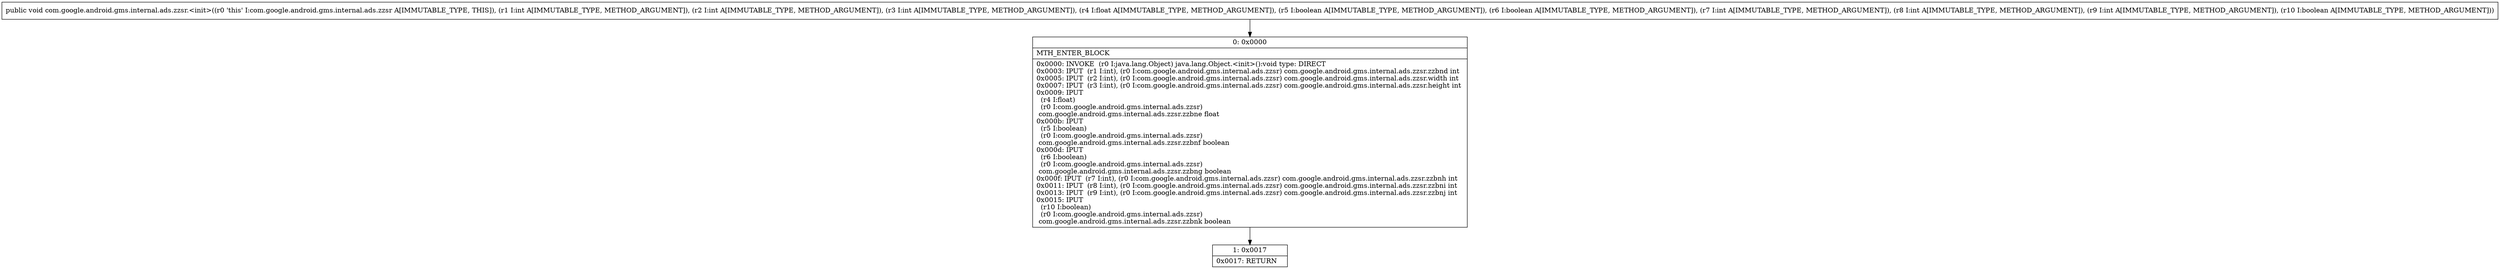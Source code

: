 digraph "CFG forcom.google.android.gms.internal.ads.zzsr.\<init\>(IIIFZZIIIZ)V" {
Node_0 [shape=record,label="{0\:\ 0x0000|MTH_ENTER_BLOCK\l|0x0000: INVOKE  (r0 I:java.lang.Object) java.lang.Object.\<init\>():void type: DIRECT \l0x0003: IPUT  (r1 I:int), (r0 I:com.google.android.gms.internal.ads.zzsr) com.google.android.gms.internal.ads.zzsr.zzbnd int \l0x0005: IPUT  (r2 I:int), (r0 I:com.google.android.gms.internal.ads.zzsr) com.google.android.gms.internal.ads.zzsr.width int \l0x0007: IPUT  (r3 I:int), (r0 I:com.google.android.gms.internal.ads.zzsr) com.google.android.gms.internal.ads.zzsr.height int \l0x0009: IPUT  \l  (r4 I:float)\l  (r0 I:com.google.android.gms.internal.ads.zzsr)\l com.google.android.gms.internal.ads.zzsr.zzbne float \l0x000b: IPUT  \l  (r5 I:boolean)\l  (r0 I:com.google.android.gms.internal.ads.zzsr)\l com.google.android.gms.internal.ads.zzsr.zzbnf boolean \l0x000d: IPUT  \l  (r6 I:boolean)\l  (r0 I:com.google.android.gms.internal.ads.zzsr)\l com.google.android.gms.internal.ads.zzsr.zzbng boolean \l0x000f: IPUT  (r7 I:int), (r0 I:com.google.android.gms.internal.ads.zzsr) com.google.android.gms.internal.ads.zzsr.zzbnh int \l0x0011: IPUT  (r8 I:int), (r0 I:com.google.android.gms.internal.ads.zzsr) com.google.android.gms.internal.ads.zzsr.zzbni int \l0x0013: IPUT  (r9 I:int), (r0 I:com.google.android.gms.internal.ads.zzsr) com.google.android.gms.internal.ads.zzsr.zzbnj int \l0x0015: IPUT  \l  (r10 I:boolean)\l  (r0 I:com.google.android.gms.internal.ads.zzsr)\l com.google.android.gms.internal.ads.zzsr.zzbnk boolean \l}"];
Node_1 [shape=record,label="{1\:\ 0x0017|0x0017: RETURN   \l}"];
MethodNode[shape=record,label="{public void com.google.android.gms.internal.ads.zzsr.\<init\>((r0 'this' I:com.google.android.gms.internal.ads.zzsr A[IMMUTABLE_TYPE, THIS]), (r1 I:int A[IMMUTABLE_TYPE, METHOD_ARGUMENT]), (r2 I:int A[IMMUTABLE_TYPE, METHOD_ARGUMENT]), (r3 I:int A[IMMUTABLE_TYPE, METHOD_ARGUMENT]), (r4 I:float A[IMMUTABLE_TYPE, METHOD_ARGUMENT]), (r5 I:boolean A[IMMUTABLE_TYPE, METHOD_ARGUMENT]), (r6 I:boolean A[IMMUTABLE_TYPE, METHOD_ARGUMENT]), (r7 I:int A[IMMUTABLE_TYPE, METHOD_ARGUMENT]), (r8 I:int A[IMMUTABLE_TYPE, METHOD_ARGUMENT]), (r9 I:int A[IMMUTABLE_TYPE, METHOD_ARGUMENT]), (r10 I:boolean A[IMMUTABLE_TYPE, METHOD_ARGUMENT])) }"];
MethodNode -> Node_0;
Node_0 -> Node_1;
}

